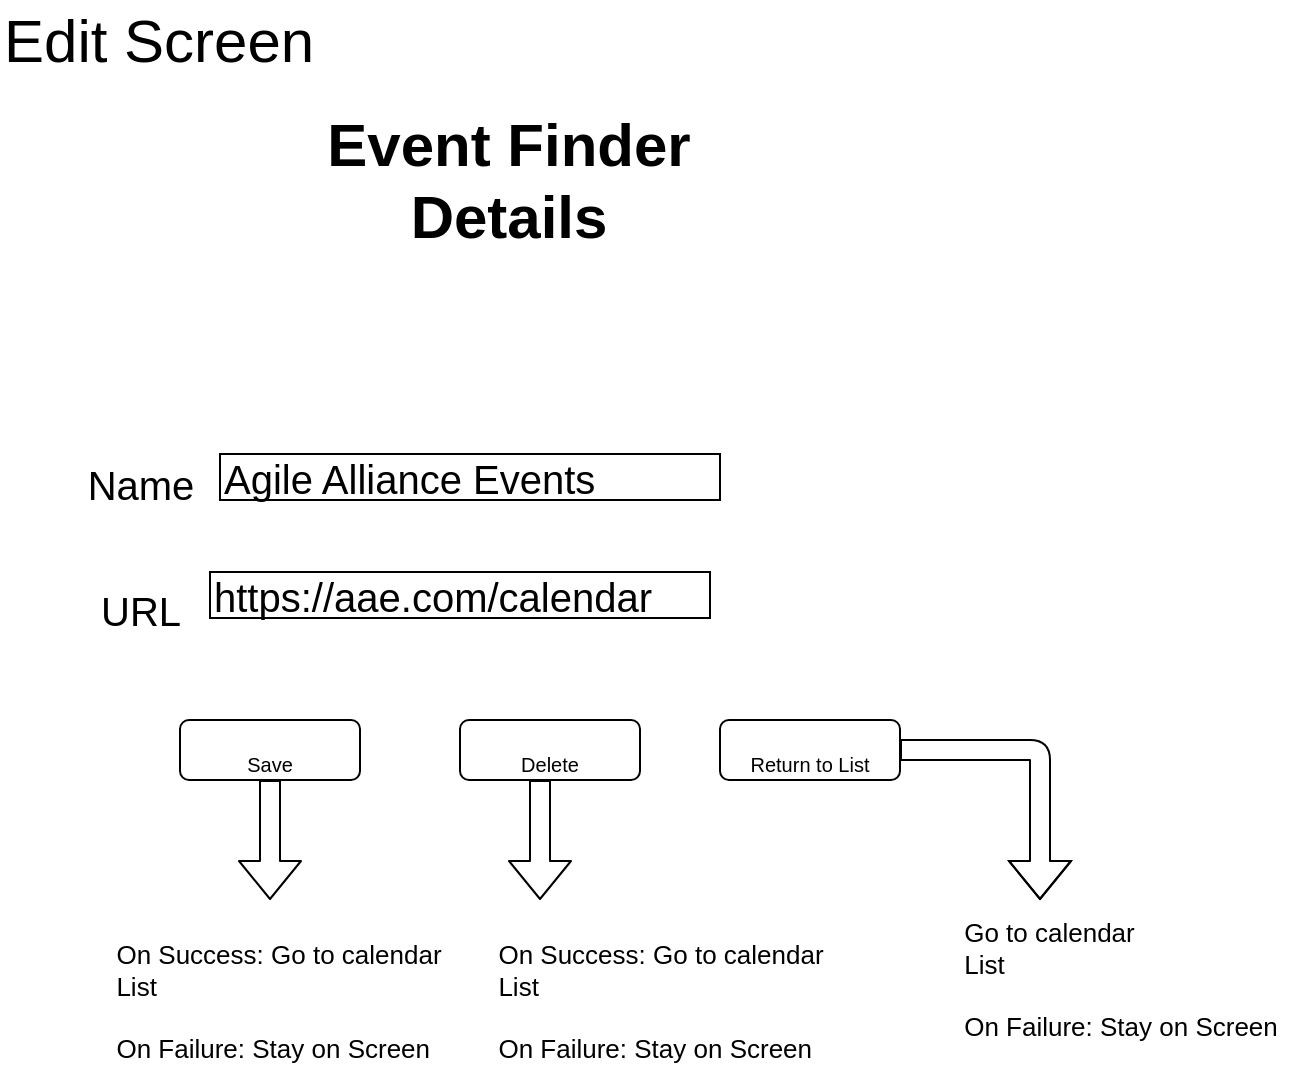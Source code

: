 <mxfile version="12.6.5" type="device"><diagram id="moYUQwlxdf3XrbjLOL8l" name="Page-1"><mxGraphModel dx="946" dy="625" grid="1" gridSize="10" guides="1" tooltips="1" connect="1" arrows="1" fold="1" page="1" pageScale="1" pageWidth="850" pageHeight="1100" math="0" shadow="0"><root><mxCell id="0"/><mxCell id="1" parent="0"/><mxCell id="l0VPM1y0SwLT3u_EBxe7-1" value="Name" style="text;html=1;align=center;verticalAlign=middle;resizable=0;points=[];autosize=1;fontSize=20;" parent="1" vertex="1"><mxGeometry x="65" y="237" width="70" height="30" as="geometry"/></mxCell><mxCell id="l0VPM1y0SwLT3u_EBxe7-2" value="Agile Alliance Events" style="rounded=0;whiteSpace=wrap;html=1;fontSize=20;align=left;" parent="1" vertex="1"><mxGeometry x="140" y="237" width="250" height="23" as="geometry"/></mxCell><mxCell id="l0VPM1y0SwLT3u_EBxe7-9" value="URL" style="text;html=1;align=center;verticalAlign=middle;resizable=0;points=[];autosize=1;fontSize=20;" parent="1" vertex="1"><mxGeometry x="70" y="300" width="60" height="30" as="geometry"/></mxCell><mxCell id="l0VPM1y0SwLT3u_EBxe7-10" value="https://aae.com/calendar" style="rounded=0;whiteSpace=wrap;html=1;fontSize=20;align=left;" parent="1" vertex="1"><mxGeometry x="135" y="296" width="250" height="23" as="geometry"/></mxCell><mxCell id="l0VPM1y0SwLT3u_EBxe7-14" value="&lt;font size=&quot;1&quot;&gt;Save&lt;/font&gt;" style="rounded=1;whiteSpace=wrap;html=1;strokeColor=#000000;fontSize=30;" parent="1" vertex="1"><mxGeometry x="120" y="370" width="90" height="30" as="geometry"/></mxCell><mxCell id="l0VPM1y0SwLT3u_EBxe7-15" value="&lt;font size=&quot;1&quot;&gt;Delete&lt;/font&gt;" style="rounded=1;whiteSpace=wrap;html=1;strokeColor=#000000;fontSize=30;" parent="1" vertex="1"><mxGeometry x="260" y="370" width="90" height="30" as="geometry"/></mxCell><mxCell id="l0VPM1y0SwLT3u_EBxe7-16" value="&lt;font size=&quot;1&quot;&gt;Return to List&lt;/font&gt;" style="rounded=1;whiteSpace=wrap;html=1;strokeColor=#000000;fontSize=30;" parent="1" vertex="1"><mxGeometry x="390" y="370" width="90" height="30" as="geometry"/></mxCell><mxCell id="uvFtD--Mf2m_k4akAluT-1" value="Event Finder&lt;br&gt;Details" style="text;html=1;align=center;verticalAlign=middle;resizable=0;points=[];autosize=1;fontStyle=1;fontSize=30;" parent="1" vertex="1"><mxGeometry x="184" y="60" width="200" height="80" as="geometry"/></mxCell><mxCell id="uvFtD--Mf2m_k4akAluT-2" value="Edit Screen" style="text;html=1;align=left;verticalAlign=middle;resizable=0;points=[];autosize=1;fontSize=30;" parent="1" vertex="1"><mxGeometry x="30" y="10" width="170" height="40" as="geometry"/></mxCell><mxCell id="uvFtD--Mf2m_k4akAluT-3" value="" style="shape=flexArrow;endArrow=classic;html=1;exitX=0.5;exitY=1;exitDx=0;exitDy=0;" parent="1" source="l0VPM1y0SwLT3u_EBxe7-14" edge="1"><mxGeometry width="50" height="50" relative="1" as="geometry"><mxPoint x="30" y="470" as="sourcePoint"/><mxPoint x="165" y="460" as="targetPoint"/></mxGeometry></mxCell><mxCell id="v_SJJUaBmTFMgDoGK0RO-1" value="&lt;div style=&quot;text-align: left ; font-size: 13px&quot;&gt;&lt;font style=&quot;font-size: 13px&quot;&gt;On Success: Go to calendar&lt;/font&gt;&lt;/div&gt;&lt;div style=&quot;text-align: left ; font-size: 13px&quot;&gt;&lt;font style=&quot;font-size: 13px&quot;&gt;List&lt;/font&gt;&lt;/div&gt;&lt;div style=&quot;text-align: left ; font-size: 13px&quot;&gt;&lt;font style=&quot;font-size: 13px&quot;&gt;&lt;br&gt;&lt;/font&gt;&lt;/div&gt;&lt;div style=&quot;text-align: left ; font-size: 13px&quot;&gt;&lt;font style=&quot;font-size: 13px&quot;&gt;On Failure: Stay on Screen&lt;/font&gt;&lt;/div&gt;" style="text;html=1;align=center;verticalAlign=middle;resizable=0;points=[];autosize=1;" vertex="1" parent="1"><mxGeometry x="79" y="481" width="180" height="60" as="geometry"/></mxCell><mxCell id="v_SJJUaBmTFMgDoGK0RO-2" value="&lt;div style=&quot;text-align: left ; font-size: 13px&quot;&gt;&lt;font style=&quot;font-size: 13px&quot;&gt;On Success: Go to calendar&lt;/font&gt;&lt;/div&gt;&lt;div style=&quot;text-align: left ; font-size: 13px&quot;&gt;&lt;font style=&quot;font-size: 13px&quot;&gt;List&lt;/font&gt;&lt;/div&gt;&lt;div style=&quot;text-align: left ; font-size: 13px&quot;&gt;&lt;font style=&quot;font-size: 13px&quot;&gt;&lt;br&gt;&lt;/font&gt;&lt;/div&gt;&lt;div style=&quot;text-align: left ; font-size: 13px&quot;&gt;&lt;font style=&quot;font-size: 13px&quot;&gt;On Failure: Stay on Screen&lt;/font&gt;&lt;/div&gt;" style="text;html=1;align=center;verticalAlign=middle;resizable=0;points=[];autosize=1;" vertex="1" parent="1"><mxGeometry x="270" y="481" width="180" height="60" as="geometry"/></mxCell><mxCell id="v_SJJUaBmTFMgDoGK0RO-3" value="" style="shape=flexArrow;endArrow=classic;html=1;exitX=0.5;exitY=1;exitDx=0;exitDy=0;" edge="1" parent="1"><mxGeometry width="50" height="50" relative="1" as="geometry"><mxPoint x="300" y="400" as="sourcePoint"/><mxPoint x="300" y="460" as="targetPoint"/></mxGeometry></mxCell><mxCell id="v_SJJUaBmTFMgDoGK0RO-4" value="" style="shape=flexArrow;endArrow=classic;html=1;exitX=1;exitY=0.5;exitDx=0;exitDy=0;" edge="1" parent="1" source="l0VPM1y0SwLT3u_EBxe7-16"><mxGeometry width="50" height="50" relative="1" as="geometry"><mxPoint x="550" y="400" as="sourcePoint"/><mxPoint x="550" y="460" as="targetPoint"/><Array as="points"><mxPoint x="550" y="385"/></Array></mxGeometry></mxCell><mxCell id="v_SJJUaBmTFMgDoGK0RO-5" value="&lt;div style=&quot;text-align: left ; font-size: 13px&quot;&gt;&lt;font style=&quot;font-size: 13px&quot;&gt;Go to calendar&lt;/font&gt;&lt;/div&gt;&lt;div style=&quot;text-align: left ; font-size: 13px&quot;&gt;&lt;font style=&quot;font-size: 13px&quot;&gt;List&lt;/font&gt;&lt;/div&gt;&lt;div style=&quot;text-align: left ; font-size: 13px&quot;&gt;&lt;font style=&quot;font-size: 13px&quot;&gt;&lt;br&gt;&lt;/font&gt;&lt;/div&gt;&lt;div style=&quot;text-align: left ; font-size: 13px&quot;&gt;&lt;font style=&quot;font-size: 13px&quot;&gt;On Failure: Stay on Screen&lt;/font&gt;&lt;/div&gt;" style="text;html=1;align=center;verticalAlign=middle;resizable=0;points=[];autosize=1;" vertex="1" parent="1"><mxGeometry x="505" y="470" width="170" height="60" as="geometry"/></mxCell></root></mxGraphModel></diagram></mxfile>